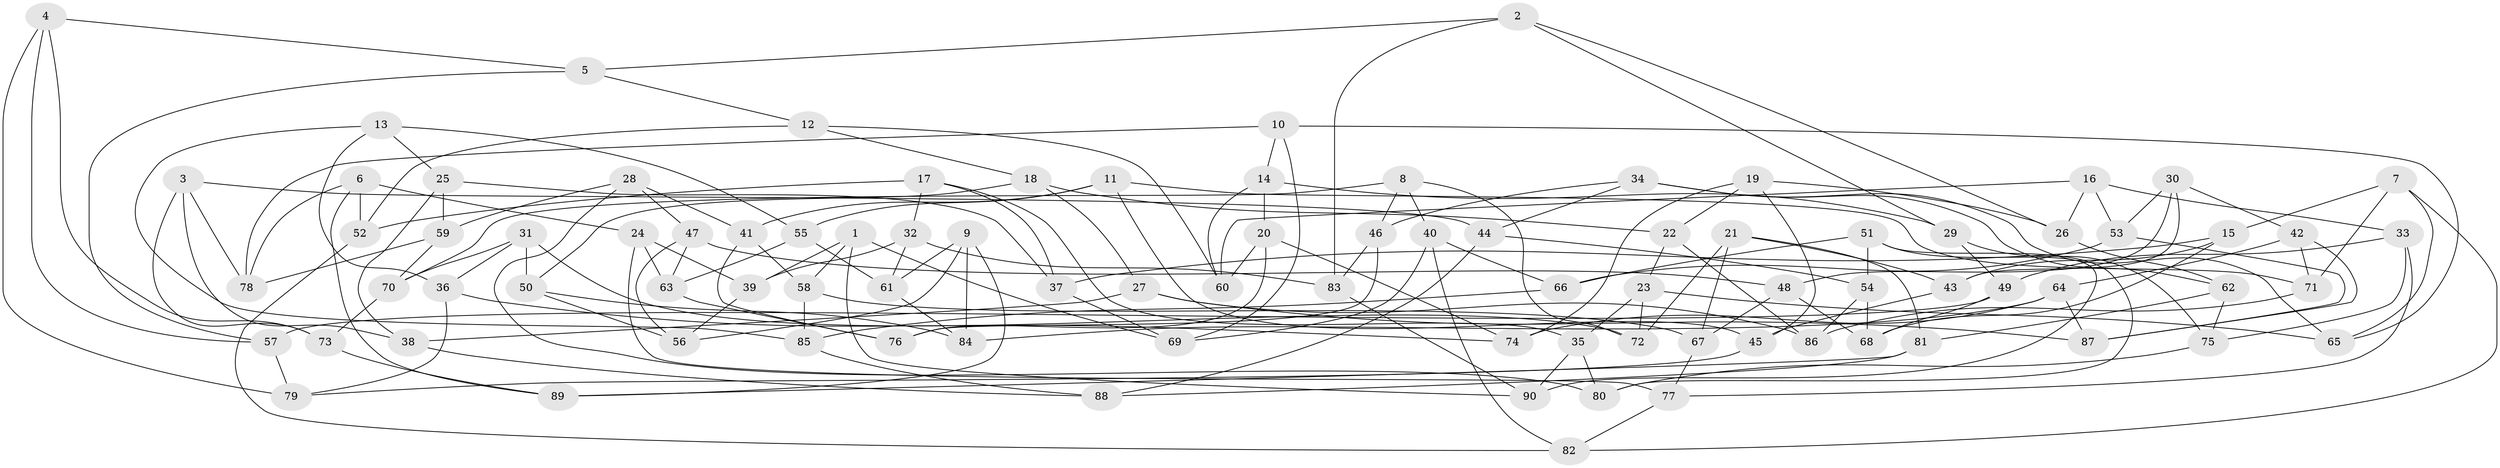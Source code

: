 // coarse degree distribution, {6: 0.4727272727272727, 5: 0.14545454545454545, 4: 0.38181818181818183}
// Generated by graph-tools (version 1.1) at 2025/52/02/27/25 19:52:34]
// undirected, 90 vertices, 180 edges
graph export_dot {
graph [start="1"]
  node [color=gray90,style=filled];
  1;
  2;
  3;
  4;
  5;
  6;
  7;
  8;
  9;
  10;
  11;
  12;
  13;
  14;
  15;
  16;
  17;
  18;
  19;
  20;
  21;
  22;
  23;
  24;
  25;
  26;
  27;
  28;
  29;
  30;
  31;
  32;
  33;
  34;
  35;
  36;
  37;
  38;
  39;
  40;
  41;
  42;
  43;
  44;
  45;
  46;
  47;
  48;
  49;
  50;
  51;
  52;
  53;
  54;
  55;
  56;
  57;
  58;
  59;
  60;
  61;
  62;
  63;
  64;
  65;
  66;
  67;
  68;
  69;
  70;
  71;
  72;
  73;
  74;
  75;
  76;
  77;
  78;
  79;
  80;
  81;
  82;
  83;
  84;
  85;
  86;
  87;
  88;
  89;
  90;
  1 -- 58;
  1 -- 69;
  1 -- 39;
  1 -- 90;
  2 -- 26;
  2 -- 29;
  2 -- 83;
  2 -- 5;
  3 -- 44;
  3 -- 73;
  3 -- 78;
  3 -- 38;
  4 -- 57;
  4 -- 79;
  4 -- 5;
  4 -- 73;
  5 -- 12;
  5 -- 57;
  6 -- 24;
  6 -- 52;
  6 -- 89;
  6 -- 78;
  7 -- 15;
  7 -- 82;
  7 -- 71;
  7 -- 65;
  8 -- 46;
  8 -- 40;
  8 -- 70;
  8 -- 72;
  9 -- 56;
  9 -- 61;
  9 -- 84;
  9 -- 89;
  10 -- 78;
  10 -- 14;
  10 -- 65;
  10 -- 69;
  11 -- 41;
  11 -- 55;
  11 -- 45;
  11 -- 71;
  12 -- 52;
  12 -- 60;
  12 -- 18;
  13 -- 55;
  13 -- 85;
  13 -- 36;
  13 -- 25;
  14 -- 60;
  14 -- 20;
  14 -- 29;
  15 -- 37;
  15 -- 43;
  15 -- 68;
  16 -- 60;
  16 -- 53;
  16 -- 26;
  16 -- 33;
  17 -- 32;
  17 -- 52;
  17 -- 37;
  17 -- 35;
  18 -- 22;
  18 -- 50;
  18 -- 27;
  19 -- 74;
  19 -- 26;
  19 -- 45;
  19 -- 22;
  20 -- 74;
  20 -- 60;
  20 -- 76;
  21 -- 72;
  21 -- 43;
  21 -- 81;
  21 -- 67;
  22 -- 86;
  22 -- 23;
  23 -- 35;
  23 -- 65;
  23 -- 72;
  24 -- 63;
  24 -- 77;
  24 -- 39;
  25 -- 37;
  25 -- 59;
  25 -- 38;
  26 -- 62;
  27 -- 87;
  27 -- 38;
  27 -- 86;
  28 -- 80;
  28 -- 47;
  28 -- 41;
  28 -- 59;
  29 -- 75;
  29 -- 49;
  30 -- 42;
  30 -- 43;
  30 -- 48;
  30 -- 53;
  31 -- 36;
  31 -- 70;
  31 -- 72;
  31 -- 50;
  32 -- 39;
  32 -- 83;
  32 -- 61;
  33 -- 75;
  33 -- 49;
  33 -- 77;
  34 -- 44;
  34 -- 65;
  34 -- 62;
  34 -- 46;
  35 -- 80;
  35 -- 90;
  36 -- 74;
  36 -- 79;
  37 -- 69;
  38 -- 88;
  39 -- 56;
  40 -- 66;
  40 -- 69;
  40 -- 82;
  41 -- 58;
  41 -- 76;
  42 -- 87;
  42 -- 64;
  42 -- 71;
  43 -- 45;
  44 -- 54;
  44 -- 88;
  45 -- 79;
  46 -- 76;
  46 -- 83;
  47 -- 48;
  47 -- 56;
  47 -- 63;
  48 -- 67;
  48 -- 68;
  49 -- 68;
  49 -- 57;
  50 -- 84;
  50 -- 56;
  51 -- 66;
  51 -- 90;
  51 -- 54;
  51 -- 80;
  52 -- 82;
  53 -- 87;
  53 -- 66;
  54 -- 86;
  54 -- 68;
  55 -- 61;
  55 -- 63;
  57 -- 79;
  58 -- 67;
  58 -- 85;
  59 -- 70;
  59 -- 78;
  61 -- 84;
  62 -- 75;
  62 -- 81;
  63 -- 76;
  64 -- 87;
  64 -- 74;
  64 -- 84;
  66 -- 85;
  67 -- 77;
  70 -- 73;
  71 -- 86;
  73 -- 89;
  75 -- 80;
  77 -- 82;
  81 -- 89;
  81 -- 88;
  83 -- 90;
  85 -- 88;
}
